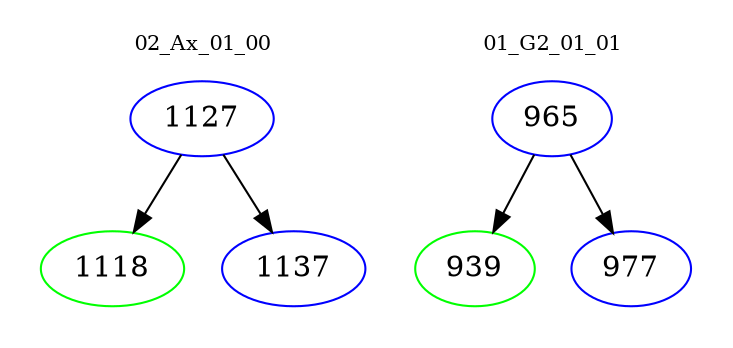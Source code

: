 digraph{
subgraph cluster_0 {
color = white
label = "02_Ax_01_00";
fontsize=10;
T0_1127 [label="1127", color="blue"]
T0_1127 -> T0_1118 [color="black"]
T0_1118 [label="1118", color="green"]
T0_1127 -> T0_1137 [color="black"]
T0_1137 [label="1137", color="blue"]
}
subgraph cluster_1 {
color = white
label = "01_G2_01_01";
fontsize=10;
T1_965 [label="965", color="blue"]
T1_965 -> T1_939 [color="black"]
T1_939 [label="939", color="green"]
T1_965 -> T1_977 [color="black"]
T1_977 [label="977", color="blue"]
}
}
